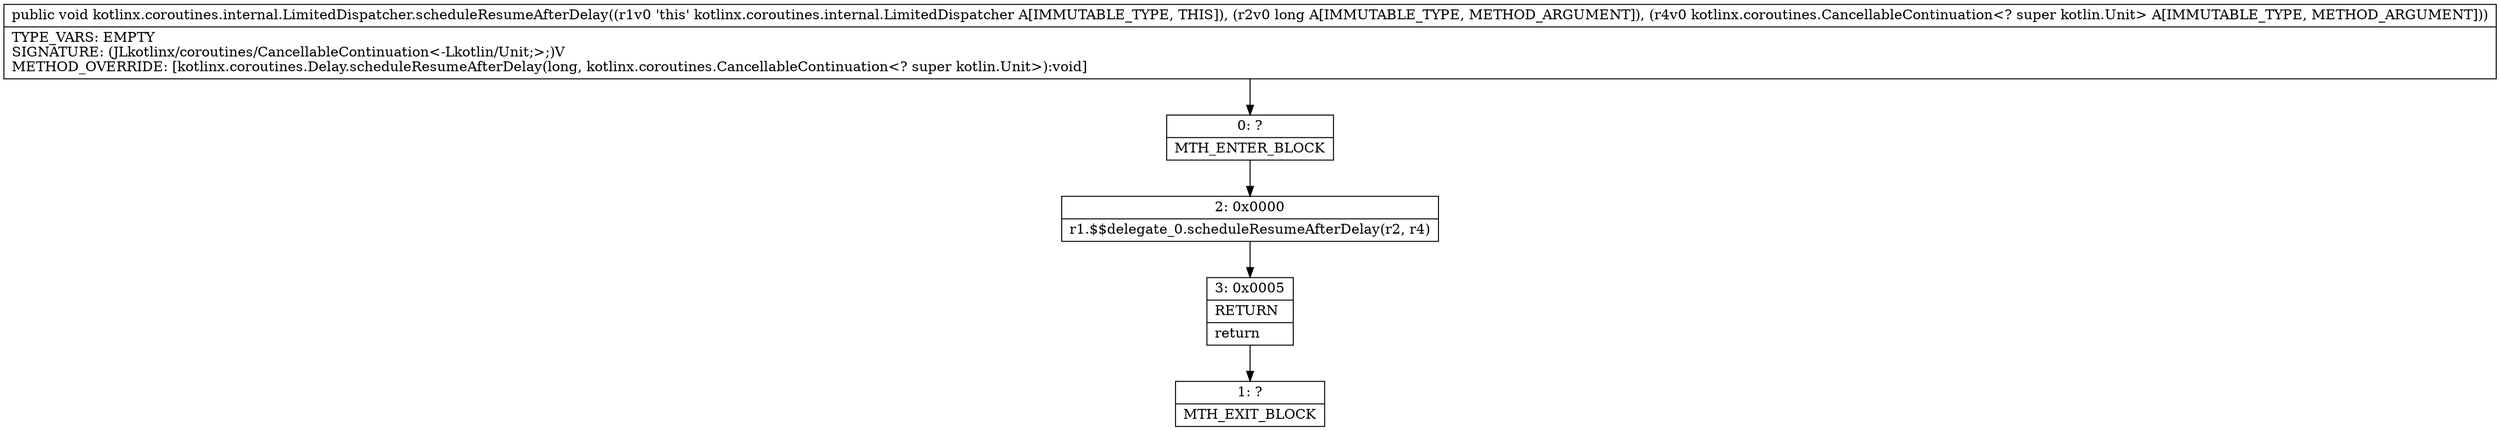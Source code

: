 digraph "CFG forkotlinx.coroutines.internal.LimitedDispatcher.scheduleResumeAfterDelay(JLkotlinx\/coroutines\/CancellableContinuation;)V" {
Node_0 [shape=record,label="{0\:\ ?|MTH_ENTER_BLOCK\l}"];
Node_2 [shape=record,label="{2\:\ 0x0000|r1.$$delegate_0.scheduleResumeAfterDelay(r2, r4)\l}"];
Node_3 [shape=record,label="{3\:\ 0x0005|RETURN\l|return\l}"];
Node_1 [shape=record,label="{1\:\ ?|MTH_EXIT_BLOCK\l}"];
MethodNode[shape=record,label="{public void kotlinx.coroutines.internal.LimitedDispatcher.scheduleResumeAfterDelay((r1v0 'this' kotlinx.coroutines.internal.LimitedDispatcher A[IMMUTABLE_TYPE, THIS]), (r2v0 long A[IMMUTABLE_TYPE, METHOD_ARGUMENT]), (r4v0 kotlinx.coroutines.CancellableContinuation\<? super kotlin.Unit\> A[IMMUTABLE_TYPE, METHOD_ARGUMENT]))  | TYPE_VARS: EMPTY\lSIGNATURE: (JLkotlinx\/coroutines\/CancellableContinuation\<\-Lkotlin\/Unit;\>;)V\lMETHOD_OVERRIDE: [kotlinx.coroutines.Delay.scheduleResumeAfterDelay(long, kotlinx.coroutines.CancellableContinuation\<? super kotlin.Unit\>):void]\l}"];
MethodNode -> Node_0;Node_0 -> Node_2;
Node_2 -> Node_3;
Node_3 -> Node_1;
}

